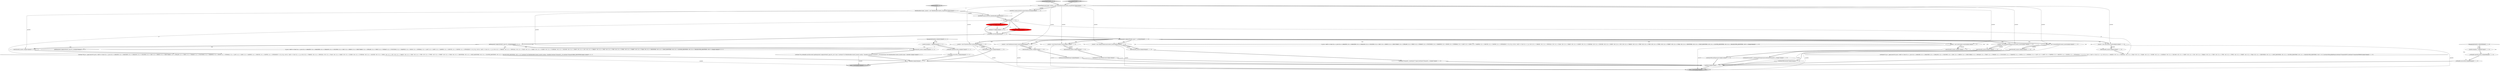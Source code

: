 digraph {
51 [style = filled, label = "enterRule(_localctx,96,RULE_tableIdentifier)@@@4@@@['0', '0', '1']", fillcolor = white, shape = ellipse image = "AAA0AAABBB3BBB"];
42 [style = filled, label = "{setState(734)_errHandler.sync(this)switch (getInterpreter().adaptivePredict(_input,94,_ctx)) {case 1:{setState(731)((TableIdentifierContext)_localctx).catalog = identifier()setState(732)match(T__3)}breaksetState(736)((TableIdentifierContext)_localctx).name = identifier()}@@@27@@@['0', '0', '1']", fillcolor = white, shape = ellipse image = "AAA0AAABBB3BBB"];
30 [style = filled, label = "_localctx = new FunctionContext(_localctx)@@@48@@@['1', '1', '0']", fillcolor = white, shape = ellipse image = "AAA0AAABBB1BBB"];
25 [style = filled, label = "{setState(581)match(T__0)setState(582)expression()setState(583)match(T__1)}@@@75@@@['1', '1', '0']", fillcolor = white, shape = ellipse image = "AAA0AAABBB1BBB"];
0 [style = filled, label = "_localctx = new CastContext(_localctx)@@@10@@@['1', '1', '0']", fillcolor = white, shape = ellipse image = "AAA0AAABBB1BBB"];
46 [style = filled, label = "TableIdentifierContext _localctx = new TableIdentifierContext(_ctx,getState())@@@3@@@['0', '0', '1']", fillcolor = white, shape = ellipse image = "AAA0AAABBB3BBB"];
19 [style = filled, label = "enterOuterAlt(_localctx,5)@@@49@@@['1', '1', '0']", fillcolor = white, shape = ellipse image = "AAA0AAABBB1BBB"];
50 [style = filled, label = "setState(737)@@@7@@@['0', '0', '1']", fillcolor = white, shape = ellipse image = "AAA0AAABBB3BBB"];
4 [style = filled, label = "{setState(568)constant()}@@@26@@@['1', '1', '0']", fillcolor = white, shape = ellipse image = "AAA0AAABBB1BBB"];
1 [style = filled, label = "enterOuterAlt(_localctx,7)@@@67@@@['1', '1', '0']", fillcolor = white, shape = ellipse image = "AAA0AAABBB1BBB"];
43 [style = filled, label = "_errHandler.reportError(this,re)@@@47@@@['0', '0', '1']", fillcolor = white, shape = ellipse image = "AAA0AAABBB3BBB"];
5 [style = filled, label = "_localctx = new DereferenceContext(_localctx)@@@66@@@['1', '1', '0']", fillcolor = white, shape = ellipse image = "AAA0AAABBB1BBB"];
47 [style = filled, label = "getInterpreter().adaptivePredict(_input,94,_ctx)@@@30@@@['0', '0', '1']", fillcolor = white, shape = diamond image = "AAA0AAABBB3BBB"];
8 [style = filled, label = "getInterpreter().adaptivePredict(_input,77,_ctx)@@@9@@@['1', '1', '0']", fillcolor = white, shape = diamond image = "AAA0AAABBB1BBB"];
12 [style = filled, label = "enterOuterAlt(_localctx,3)@@@25@@@['1', '1', '0']", fillcolor = white, shape = ellipse image = "AAA0AAABBB1BBB"];
22 [style = filled, label = "_localctx = new ExtractContext(_localctx)@@@17@@@['1', '1', '0']", fillcolor = white, shape = ellipse image = "AAA0AAABBB1BBB"];
29 [style = filled, label = "primaryExpression['1', '0', '0']", fillcolor = lightgray, shape = diamond image = "AAA0AAABBB1BBB"];
18 [style = filled, label = "{exitRule()}@@@50@@@['1', '1', '1']", fillcolor = white, shape = ellipse image = "AAA0AAABBB1BBB"];
15 [style = filled, label = "enterOuterAlt(_localctx,8)@@@74@@@['1', '1', '0']", fillcolor = white, shape = ellipse image = "AAA0AAABBB1BBB"];
38 [style = filled, label = "primaryExpression['0', '1', '0']", fillcolor = lightgray, shape = diamond image = "AAA0AAABBB2BBB"];
40 [style = filled, label = "{setState(728)_la = _input.LA(1)if ((((_la) & ~0x3f) == 0 && ((1L << _la) & ((1L << ANALYZE) | (1L << ANALYZED) | (1L << CATALOGS) | (1L << COLUMNS) | (1L << DAY) | (1L << DEBUG) | (1L << EXECUTABLE) | (1L << EXPLAIN) | (1L << FIRST) | (1L << FORMAT) | (1L << FUNCTIONS) | (1L << GRAPHVIZ) | (1L << HOUR) | (1L << INTERVAL) | (1L << LAST) | (1L << LIMIT) | (1L << MAPPED) | (1L << MINUTE) | (1L << MONTH) | (1L << OPTIMIZED))) != 0) || ((((_la - 65)) & ~0x3f) == 0 && ((1L << (_la - 65)) & ((1L << (PARSED - 65)) | (1L << (PHYSICAL - 65)) | (1L << (PLAN - 65)) | (1L << (RLIKE - 65)) | (1L << (QUERY - 65)) | (1L << (SCHEMAS - 65)) | (1L << (SECOND - 65)) | (1L << (SHOW - 65)) | (1L << (SYS - 65)) | (1L << (TABLES - 65)) | (1L << (TEXT - 65)) | (1L << (TYPE - 65)) | (1L << (TYPES - 65)) | (1L << (VERIFY - 65)) | (1L << (YEAR - 65)) | (1L << (IDENTIFIER - 65)) | (1L << (DIGIT_IDENTIFIER - 65)) | (1L << (QUOTED_IDENTIFIER - 65)) | (1L << (BACKQUOTED_IDENTIFIER - 65)))) != 0)) {{setState(725)((TableIdentifierContext)_localctx).catalog = identifier()setState(726)match(T__3)}}setState(730)match(TABLE_IDENTIFIER)}@@@11@@@['0', '0', '1']", fillcolor = white, shape = ellipse image = "AAA0AAABBB3BBB"];
44 [style = filled, label = "enterOuterAlt(_localctx,2)@@@26@@@['0', '0', '1']", fillcolor = white, shape = ellipse image = "AAA0AAABBB3BBB"];
34 [style = filled, label = "_errHandler.recover(this,re)@@@89@@@['1', '1', '0']", fillcolor = white, shape = ellipse image = "AAA0AAABBB1BBB"];
11 [style = filled, label = "{exitRule()}@@@91@@@['1', '1', '0']", fillcolor = white, shape = ellipse image = "AAA0AAABBB1BBB"];
21 [style = filled, label = "_localctx = new StarContext(_localctx)@@@31@@@['1', '1', '0']", fillcolor = white, shape = ellipse image = "AAA0AAABBB1BBB"];
55 [style = filled, label = "_errHandler.recover(this,re)@@@48@@@['0', '0', '1']", fillcolor = white, shape = ellipse image = "AAA0AAABBB3BBB"];
35 [style = filled, label = "_errHandler.reportError(this,re)@@@88@@@['1', '1', '0']", fillcolor = white, shape = ellipse image = "AAA0AAABBB1BBB"];
24 [style = filled, label = "enterOuterAlt(_localctx,2)@@@18@@@['1', '1', '0']", fillcolor = white, shape = ellipse image = "AAA0AAABBB1BBB"];
17 [style = filled, label = "_localctx = new SubqueryExpressionContext(_localctx)@@@55@@@['1', '1', '0']", fillcolor = white, shape = ellipse image = "AAA0AAABBB1BBB"];
23 [style = filled, label = "{setState(580)qualifiedName()}@@@68@@@['1', '1', '0']", fillcolor = white, shape = ellipse image = "AAA0AAABBB1BBB"];
37 [style = filled, label = "return _localctx@@@94@@@['1', '1', '0']", fillcolor = lightgray, shape = ellipse image = "AAA0AAABBB1BBB"];
32 [style = filled, label = "enterOuterAlt(_localctx,1)@@@11@@@['1', '1', '0']", fillcolor = white, shape = ellipse image = "AAA0AAABBB1BBB"];
27 [style = filled, label = "{setState(567)extractExpression()}@@@19@@@['1', '1', '0']", fillcolor = white, shape = ellipse image = "AAA0AAABBB1BBB"];
13 [style = filled, label = "setState(587)@@@7@@@['1', '0', '0']", fillcolor = red, shape = ellipse image = "AAA1AAABBB1BBB"];
45 [style = filled, label = "_localctx.exception = re@@@46@@@['0', '0', '1']", fillcolor = white, shape = ellipse image = "AAA0AAABBB3BBB"];
20 [style = filled, label = "_localctx = new ParenthesizedExpressionContext(_localctx)@@@73@@@['1', '1', '0']", fillcolor = white, shape = ellipse image = "AAA0AAABBB1BBB"];
26 [style = filled, label = "_errHandler.sync(this)@@@8@@@['1', '1', '1']", fillcolor = white, shape = ellipse image = "AAA0AAABBB1BBB"];
9 [style = filled, label = "enterOuterAlt(_localctx,6)@@@56@@@['1', '1', '0']", fillcolor = white, shape = ellipse image = "AAA0AAABBB1BBB"];
10 [style = filled, label = "{setState(572)_la = _input.LA(1)if ((((_la) & ~0x3f) == 0 && ((1L << _la) & ((1L << ANALYZE) | (1L << ANALYZED) | (1L << CATALOGS) | (1L << COLUMNS) | (1L << DAY) | (1L << DEBUG) | (1L << EXECUTABLE) | (1L << EXPLAIN) | (1L << FIRST) | (1L << FORMAT) | (1L << FUNCTIONS) | (1L << GRAPHVIZ) | (1L << HOUR) | (1L << INTERVAL) | (1L << LAST) | (1L << LIMIT) | (1L << MAPPED) | (1L << MINUTE) | (1L << MONTH) | (1L << OPTIMIZED))) != 0) || ((((_la - 65)) & ~0x3f) == 0 && ((1L << (_la - 65)) & ((1L << (PARSED - 65)) | (1L << (PHYSICAL - 65)) | (1L << (PLAN - 65)) | (1L << (RLIKE - 65)) | (1L << (QUERY - 65)) | (1L << (SCHEMAS - 65)) | (1L << (SECOND - 65)) | (1L << (SHOW - 65)) | (1L << (SYS - 65)) | (1L << (TABLES - 65)) | (1L << (TEXT - 65)) | (1L << (TYPE - 65)) | (1L << (TYPES - 65)) | (1L << (VERIFY - 65)) | (1L << (YEAR - 65)) | (1L << (IDENTIFIER - 65)) | (1L << (DIGIT_IDENTIFIER - 65)) | (1L << (QUOTED_IDENTIFIER - 65)) | (1L << (BACKQUOTED_IDENTIFIER - 65)))) != 0)) {{setState(569)qualifiedName()setState(570)match(DOT)}}setState(574)match(ASTERISK)}@@@33@@@['1', '1', '0']", fillcolor = white, shape = ellipse image = "AAA0AAABBB1BBB"];
28 [style = filled, label = "(((_la) & ~0x3f) == 0 && ((1L << _la) & ((1L << ANALYZE) | (1L << ANALYZED) | (1L << CATALOGS) | (1L << COLUMNS) | (1L << DAY) | (1L << DEBUG) | (1L << EXECUTABLE) | (1L << EXPLAIN) | (1L << FIRST) | (1L << FORMAT) | (1L << FUNCTIONS) | (1L << GRAPHVIZ) | (1L << HOUR) | (1L << INTERVAL) | (1L << LAST) | (1L << LIMIT) | (1L << MAPPED) | (1L << MINUTE) | (1L << MONTH) | (1L << OPTIMIZED))) != 0) || ((((_la - 65)) & ~0x3f) == 0 && ((1L << (_la - 65)) & ((1L << (PARSED - 65)) | (1L << (PHYSICAL - 65)) | (1L << (PLAN - 65)) | (1L << (RLIKE - 65)) | (1L << (QUERY - 65)) | (1L << (SCHEMAS - 65)) | (1L << (SECOND - 65)) | (1L << (SHOW - 65)) | (1L << (SYS - 65)) | (1L << (TABLES - 65)) | (1L << (TEXT - 65)) | (1L << (TYPE - 65)) | (1L << (TYPES - 65)) | (1L << (VERIFY - 65)) | (1L << (YEAR - 65)) | (1L << (IDENTIFIER - 65)) | (1L << (DIGIT_IDENTIFIER - 65)) | (1L << (QUOTED_IDENTIFIER - 65)) | (1L << (BACKQUOTED_IDENTIFIER - 65)))) != 0)@@@36@@@['1', '1', '0']", fillcolor = white, shape = diamond image = "AAA0AAABBB1BBB"];
6 [style = filled, label = "_localctx = new ConstantDefaultContext(_localctx)@@@24@@@['1', '1', '0']", fillcolor = white, shape = ellipse image = "AAA0AAABBB1BBB"];
7 [style = filled, label = "enterRule(_localctx,60,RULE_primaryExpression)@@@4@@@['1', '1', '0']", fillcolor = white, shape = ellipse image = "AAA0AAABBB1BBB"];
16 [style = filled, label = "RecognitionException re@@@86@@@['1', '1', '0']", fillcolor = white, shape = diamond image = "AAA0AAABBB1BBB"];
39 [style = filled, label = "setState(585)@@@7@@@['0', '1', '0']", fillcolor = red, shape = ellipse image = "AAA1AAABBB2BBB"];
14 [style = filled, label = "PrimaryExpressionContext _localctx = new PrimaryExpressionContext(_ctx,getState())@@@3@@@['1', '1', '0']", fillcolor = white, shape = ellipse image = "AAA0AAABBB1BBB"];
2 [style = filled, label = "enterOuterAlt(_localctx,4)@@@32@@@['1', '1', '0']", fillcolor = white, shape = ellipse image = "AAA0AAABBB1BBB"];
52 [style = filled, label = "enterOuterAlt(_localctx,1)@@@10@@@['0', '0', '1']", fillcolor = white, shape = ellipse image = "AAA0AAABBB3BBB"];
53 [style = filled, label = "tableIdentifier['0', '0', '1']", fillcolor = lightgray, shape = diamond image = "AAA0AAABBB3BBB"];
36 [style = filled, label = "{setState(566)castExpression()}@@@12@@@['1', '1', '0']", fillcolor = white, shape = ellipse image = "AAA0AAABBB1BBB"];
48 [style = filled, label = "getInterpreter().adaptivePredict(_input,95,_ctx)@@@9@@@['0', '0', '1']", fillcolor = white, shape = diamond image = "AAA0AAABBB3BBB"];
31 [style = filled, label = "int _la@@@5@@@['1', '1', '1']", fillcolor = white, shape = ellipse image = "AAA0AAABBB1BBB"];
54 [style = filled, label = "RecognitionException re@@@45@@@['0', '0', '1']", fillcolor = white, shape = diamond image = "AAA0AAABBB3BBB"];
41 [style = filled, label = "(((_la) & ~0x3f) == 0 && ((1L << _la) & ((1L << ANALYZE) | (1L << ANALYZED) | (1L << CATALOGS) | (1L << COLUMNS) | (1L << DAY) | (1L << DEBUG) | (1L << EXECUTABLE) | (1L << EXPLAIN) | (1L << FIRST) | (1L << FORMAT) | (1L << FUNCTIONS) | (1L << GRAPHVIZ) | (1L << HOUR) | (1L << INTERVAL) | (1L << LAST) | (1L << LIMIT) | (1L << MAPPED) | (1L << MINUTE) | (1L << MONTH) | (1L << OPTIMIZED))) != 0) || ((((_la - 65)) & ~0x3f) == 0 && ((1L << (_la - 65)) & ((1L << (PARSED - 65)) | (1L << (PHYSICAL - 65)) | (1L << (PLAN - 65)) | (1L << (RLIKE - 65)) | (1L << (QUERY - 65)) | (1L << (SCHEMAS - 65)) | (1L << (SECOND - 65)) | (1L << (SHOW - 65)) | (1L << (SYS - 65)) | (1L << (TABLES - 65)) | (1L << (TEXT - 65)) | (1L << (TYPE - 65)) | (1L << (TYPES - 65)) | (1L << (VERIFY - 65)) | (1L << (YEAR - 65)) | (1L << (IDENTIFIER - 65)) | (1L << (DIGIT_IDENTIFIER - 65)) | (1L << (QUOTED_IDENTIFIER - 65)) | (1L << (BACKQUOTED_IDENTIFIER - 65)))) != 0)@@@14@@@['0', '0', '1']", fillcolor = white, shape = diamond image = "AAA0AAABBB3BBB"];
33 [style = filled, label = "{setState(576)match(T__0)setState(577)query()setState(578)match(T__1)}@@@57@@@['1', '1', '0']", fillcolor = white, shape = ellipse image = "AAA0AAABBB1BBB"];
49 [style = filled, label = "return _localctx@@@53@@@['0', '0', '1']", fillcolor = lightgray, shape = ellipse image = "AAA0AAABBB3BBB"];
3 [style = filled, label = "_localctx.exception = re@@@87@@@['1', '1', '0']", fillcolor = white, shape = ellipse image = "AAA0AAABBB1BBB"];
14->7 [style = solid, label="_localctx"];
8->30 [style = bold, label=""];
8->30 [style = dotted, label="true"];
8->28 [style = dotted, label="true"];
16->34 [style = dotted, label="true"];
13->50 [style = dashed, label="0"];
43->55 [style = bold, label=""];
30->44 [style = dashed, label="0"];
15->25 [style = bold, label=""];
17->9 [style = bold, label=""];
48->44 [style = dotted, label="true"];
8->6 [style = bold, label=""];
7->31 [style = bold, label=""];
36->11 [style = bold, label=""];
1->23 [style = bold, label=""];
14->7 [style = bold, label=""];
21->2 [style = bold, label=""];
3->35 [style = bold, label=""];
8->0 [style = bold, label=""];
31->50 [style = bold, label=""];
46->51 [style = bold, label=""];
48->52 [style = bold, label=""];
33->11 [style = bold, label=""];
5->37 [style = solid, label="_localctx"];
18->49 [style = bold, label=""];
8->20 [style = bold, label=""];
45->43 [style = bold, label=""];
6->37 [style = solid, label="_localctx"];
29->14 [style = bold, label=""];
8->22 [style = dotted, label="true"];
14->0 [style = solid, label="_localctx"];
8->0 [style = dotted, label="true"];
8->20 [style = dotted, label="true"];
20->15 [style = solid, label="_localctx"];
20->15 [style = bold, label=""];
24->27 [style = bold, label=""];
54->45 [style = dotted, label="true"];
8->48 [style = dashed, label="0"];
10->11 [style = bold, label=""];
16->3 [style = bold, label=""];
19->18 [style = bold, label=""];
42->49 [style = solid, label="_localctx"];
9->33 [style = bold, label=""];
18->11 [style = bold, label=""];
8->17 [style = dotted, label="true"];
14->6 [style = solid, label="_localctx"];
11->37 [style = bold, label=""];
48->44 [style = bold, label=""];
39->26 [style = bold, label=""];
8->22 [style = bold, label=""];
8->17 [style = bold, label=""];
30->19 [style = bold, label=""];
5->1 [style = bold, label=""];
14->5 [style = solid, label="_localctx"];
0->37 [style = solid, label="_localctx"];
27->11 [style = bold, label=""];
8->12 [style = dotted, label="true"];
48->47 [style = dotted, label="true"];
14->17 [style = solid, label="_localctx"];
32->36 [style = bold, label=""];
7->51 [style = dashed, label="0"];
21->37 [style = solid, label="_localctx"];
35->34 [style = bold, label=""];
26->48 [style = bold, label=""];
0->32 [style = solid, label="_localctx"];
48->41 [style = dotted, label="true"];
17->37 [style = solid, label="_localctx"];
8->19 [style = dotted, label="true"];
14->21 [style = solid, label="_localctx"];
44->42 [style = bold, label=""];
31->40 [style = solid, label="_la"];
48->52 [style = dotted, label="true"];
8->21 [style = dotted, label="true"];
16->35 [style = dotted, label="true"];
8->2 [style = dotted, label="true"];
31->13 [style = bold, label=""];
55->18 [style = bold, label=""];
8->15 [style = dotted, label="true"];
26->8 [style = bold, label=""];
22->24 [style = solid, label="_localctx"];
14->46 [style = dashed, label="0"];
2->10 [style = bold, label=""];
8->24 [style = dotted, label="true"];
14->22 [style = solid, label="_localctx"];
0->52 [style = dashed, label="0"];
6->12 [style = solid, label="_localctx"];
13->39 [style = dashed, label="0"];
53->46 [style = bold, label=""];
30->37 [style = solid, label="_localctx"];
8->6 [style = dotted, label="true"];
13->26 [style = bold, label=""];
52->40 [style = bold, label=""];
17->9 [style = solid, label="_localctx"];
5->1 [style = solid, label="_localctx"];
14->30 [style = solid, label="_localctx"];
54->43 [style = dotted, label="true"];
31->39 [style = bold, label=""];
8->9 [style = dotted, label="true"];
0->32 [style = bold, label=""];
23->11 [style = bold, label=""];
6->12 [style = bold, label=""];
50->26 [style = bold, label=""];
54->45 [style = bold, label=""];
42->18 [style = bold, label=""];
14->20 [style = solid, label="_localctx"];
22->37 [style = solid, label="_localctx"];
30->19 [style = solid, label="_localctx"];
46->52 [style = solid, label="_localctx"];
40->18 [style = bold, label=""];
8->32 [style = dotted, label="true"];
16->3 [style = dotted, label="true"];
34->11 [style = bold, label=""];
38->14 [style = bold, label=""];
8->1 [style = dotted, label="true"];
40->49 [style = solid, label="_localctx"];
46->51 [style = solid, label="_localctx"];
8->5 [style = bold, label=""];
12->4 [style = bold, label=""];
8->5 [style = dotted, label="true"];
25->11 [style = bold, label=""];
8->21 [style = bold, label=""];
54->55 [style = dotted, label="true"];
51->31 [style = bold, label=""];
22->24 [style = bold, label=""];
46->44 [style = solid, label="_localctx"];
20->37 [style = solid, label="_localctx"];
4->11 [style = bold, label=""];
31->10 [style = solid, label="_la"];
21->2 [style = solid, label="_localctx"];
}
